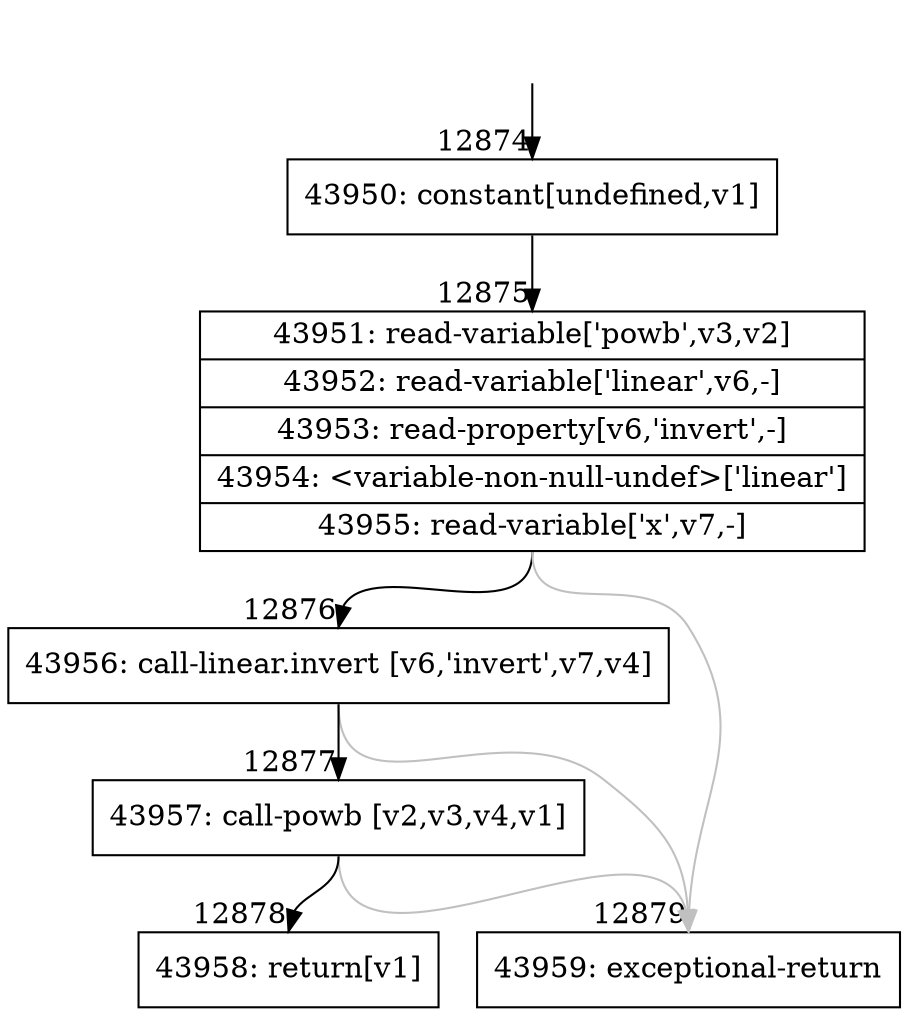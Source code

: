 digraph {
rankdir="TD"
BB_entry1190[shape=none,label=""];
BB_entry1190 -> BB12874 [tailport=s, headport=n, headlabel="    12874"]
BB12874 [shape=record label="{43950: constant[undefined,v1]}" ] 
BB12874 -> BB12875 [tailport=s, headport=n, headlabel="      12875"]
BB12875 [shape=record label="{43951: read-variable['powb',v3,v2]|43952: read-variable['linear',v6,-]|43953: read-property[v6,'invert',-]|43954: \<variable-non-null-undef\>['linear']|43955: read-variable['x',v7,-]}" ] 
BB12875 -> BB12876 [tailport=s, headport=n, headlabel="      12876"]
BB12875 -> BB12879 [tailport=s, headport=n, color=gray, headlabel="      12879"]
BB12876 [shape=record label="{43956: call-linear.invert [v6,'invert',v7,v4]}" ] 
BB12876 -> BB12877 [tailport=s, headport=n, headlabel="      12877"]
BB12876 -> BB12879 [tailport=s, headport=n, color=gray]
BB12877 [shape=record label="{43957: call-powb [v2,v3,v4,v1]}" ] 
BB12877 -> BB12878 [tailport=s, headport=n, headlabel="      12878"]
BB12877 -> BB12879 [tailport=s, headport=n, color=gray]
BB12878 [shape=record label="{43958: return[v1]}" ] 
BB12879 [shape=record label="{43959: exceptional-return}" ] 
//#$~ 7671
}

